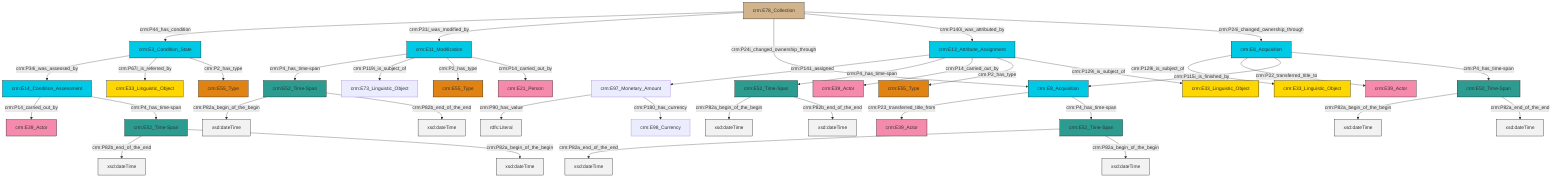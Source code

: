 graph TD
classDef Literal fill:#f2f2f2,stroke:#000000;
classDef CRM_Entity fill:#FFFFFF,stroke:#000000;
classDef Temporal_Entity fill:#00C9E6, stroke:#000000;
classDef Type fill:#E18312, stroke:#000000;
classDef Time-Span fill:#2C9C91, stroke:#000000;
classDef Appellation fill:#FFEB7F, stroke:#000000;
classDef Place fill:#008836, stroke:#000000;
classDef Persistent_Item fill:#B266B2, stroke:#000000;
classDef Conceptual_Object fill:#FFD700, stroke:#000000;
classDef Physical_Thing fill:#D2B48C, stroke:#000000;
classDef Actor fill:#f58aad, stroke:#000000;
classDef PC_Classes fill:#4ce600, stroke:#000000;
classDef Multi fill:#cccccc,stroke:#000000;

0["crm:E3_Condition_State"]:::Temporal_Entity -->|crm:P34i_was_assessed_by| 1["crm:E14_Condition_Assessment"]:::Temporal_Entity
6["crm:E11_Modification"]:::Temporal_Entity -->|crm:P4_has_time-span| 7["crm:E52_Time-Span"]:::Time-Span
10["crm:E8_Acquisition"]:::Temporal_Entity -->|crm:P129i_is_subject_of| 4["crm:E33_Linguistic_Object"]:::Conceptual_Object
12["crm:E13_Attribute_Assignment"]:::Temporal_Entity -->|crm:P141_assigned| 13["crm:E97_Monetary_Amount"]:::Default
16["crm:E78_Collection"]:::Physical_Thing -->|crm:P44_has_condition| 0["crm:E3_Condition_State"]:::Temporal_Entity
12["crm:E13_Attribute_Assignment"]:::Temporal_Entity -->|crm:P4_has_time-span| 18["crm:E52_Time-Span"]:::Time-Span
12["crm:E13_Attribute_Assignment"]:::Temporal_Entity -->|crm:P14_carried_out_by| 2["crm:E39_Actor"]:::Actor
0["crm:E3_Condition_State"]:::Temporal_Entity -->|crm:P67i_is_referred_by| 21["crm:E33_Linguistic_Object"]:::Conceptual_Object
6["crm:E11_Modification"]:::Temporal_Entity -->|crm:P119i_is_subject_of| 23["crm:E73_Linguistic_Object"]:::Default
12["crm:E13_Attribute_Assignment"]:::Temporal_Entity -->|crm:P2_has_type| 24["crm:E55_Type"]:::Type
25["crm:E52_Time-Span"]:::Time-Span -->|crm:P82a_begin_of_the_begin| 26[xsd:dateTime]:::Literal
7["crm:E52_Time-Span"]:::Time-Span -->|crm:P82a_begin_of_the_begin| 27[xsd:dateTime]:::Literal
16["crm:E78_Collection"]:::Physical_Thing -->|crm:P31i_was_modified_by| 6["crm:E11_Modification"]:::Temporal_Entity
7["crm:E52_Time-Span"]:::Time-Span -->|crm:P82b_end_of_the_end| 35[xsd:dateTime]:::Literal
13["crm:E97_Monetary_Amount"]:::Default -->|crm:P90_has_value| 37[rdfs:Literal]:::Literal
1["crm:E14_Condition_Assessment"]:::Temporal_Entity -->|crm:P14_carried_out_by| 39["crm:E39_Actor"]:::Actor
1["crm:E14_Condition_Assessment"]:::Temporal_Entity -->|crm:P4_has_time-span| 40["crm:E52_Time-Span"]:::Time-Span
10["crm:E8_Acquisition"]:::Temporal_Entity -->|crm:P22_transferred_title_to| 8["crm:E39_Actor"]:::Actor
13["crm:E97_Monetary_Amount"]:::Default -->|crm:P180_has_currency| 44["crm:E98_Currency"]:::Default
40["crm:E52_Time-Span"]:::Time-Span -->|crm:P82b_end_of_the_end| 45[xsd:dateTime]:::Literal
18["crm:E52_Time-Span"]:::Time-Span -->|crm:P82a_begin_of_the_begin| 46[xsd:dateTime]:::Literal
42["crm:E8_Acquisition"]:::Temporal_Entity -->|crm:P23_transferred_title_from| 19["crm:E39_Actor"]:::Actor
16["crm:E78_Collection"]:::Physical_Thing -->|crm:P24i_changed_ownership_through| 42["crm:E8_Acquisition"]:::Temporal_Entity
6["crm:E11_Modification"]:::Temporal_Entity -->|crm:P2_has_type| 30["crm:E55_Type"]:::Type
28["crm:E52_Time-Span"]:::Time-Span -->|crm:P82a_end_of_the_end| 49[xsd:dateTime]:::Literal
16["crm:E78_Collection"]:::Physical_Thing -->|crm:P140i_was_attributed_by| 12["crm:E13_Attribute_Assignment"]:::Temporal_Entity
0["crm:E3_Condition_State"]:::Temporal_Entity -->|crm:P2_has_type| 14["crm:E55_Type"]:::Type
25["crm:E52_Time-Span"]:::Time-Span -->|crm:P82a_end_of_the_end| 52[xsd:dateTime]:::Literal
40["crm:E52_Time-Span"]:::Time-Span -->|crm:P82a_begin_of_the_begin| 57[xsd:dateTime]:::Literal
28["crm:E52_Time-Span"]:::Time-Span -->|crm:P82a_begin_of_the_begin| 58[xsd:dateTime]:::Literal
10["crm:E8_Acquisition"]:::Temporal_Entity -->|crm:P115i_is_finished_by| 42["crm:E8_Acquisition"]:::Temporal_Entity
16["crm:E78_Collection"]:::Physical_Thing -->|crm:P24i_changed_ownership_through| 10["crm:E8_Acquisition"]:::Temporal_Entity
10["crm:E8_Acquisition"]:::Temporal_Entity -->|crm:P4_has_time-span| 25["crm:E52_Time-Span"]:::Time-Span
42["crm:E8_Acquisition"]:::Temporal_Entity -->|crm:P4_has_time-span| 28["crm:E52_Time-Span"]:::Time-Span
12["crm:E13_Attribute_Assignment"]:::Temporal_Entity -->|crm:P129i_is_subject_of| 59["crm:E33_Linguistic_Object"]:::Conceptual_Object
18["crm:E52_Time-Span"]:::Time-Span -->|crm:P82b_end_of_the_end| 62[xsd:dateTime]:::Literal
6["crm:E11_Modification"]:::Temporal_Entity -->|crm:P14_carried_out_by| 55["crm:E21_Person"]:::Actor